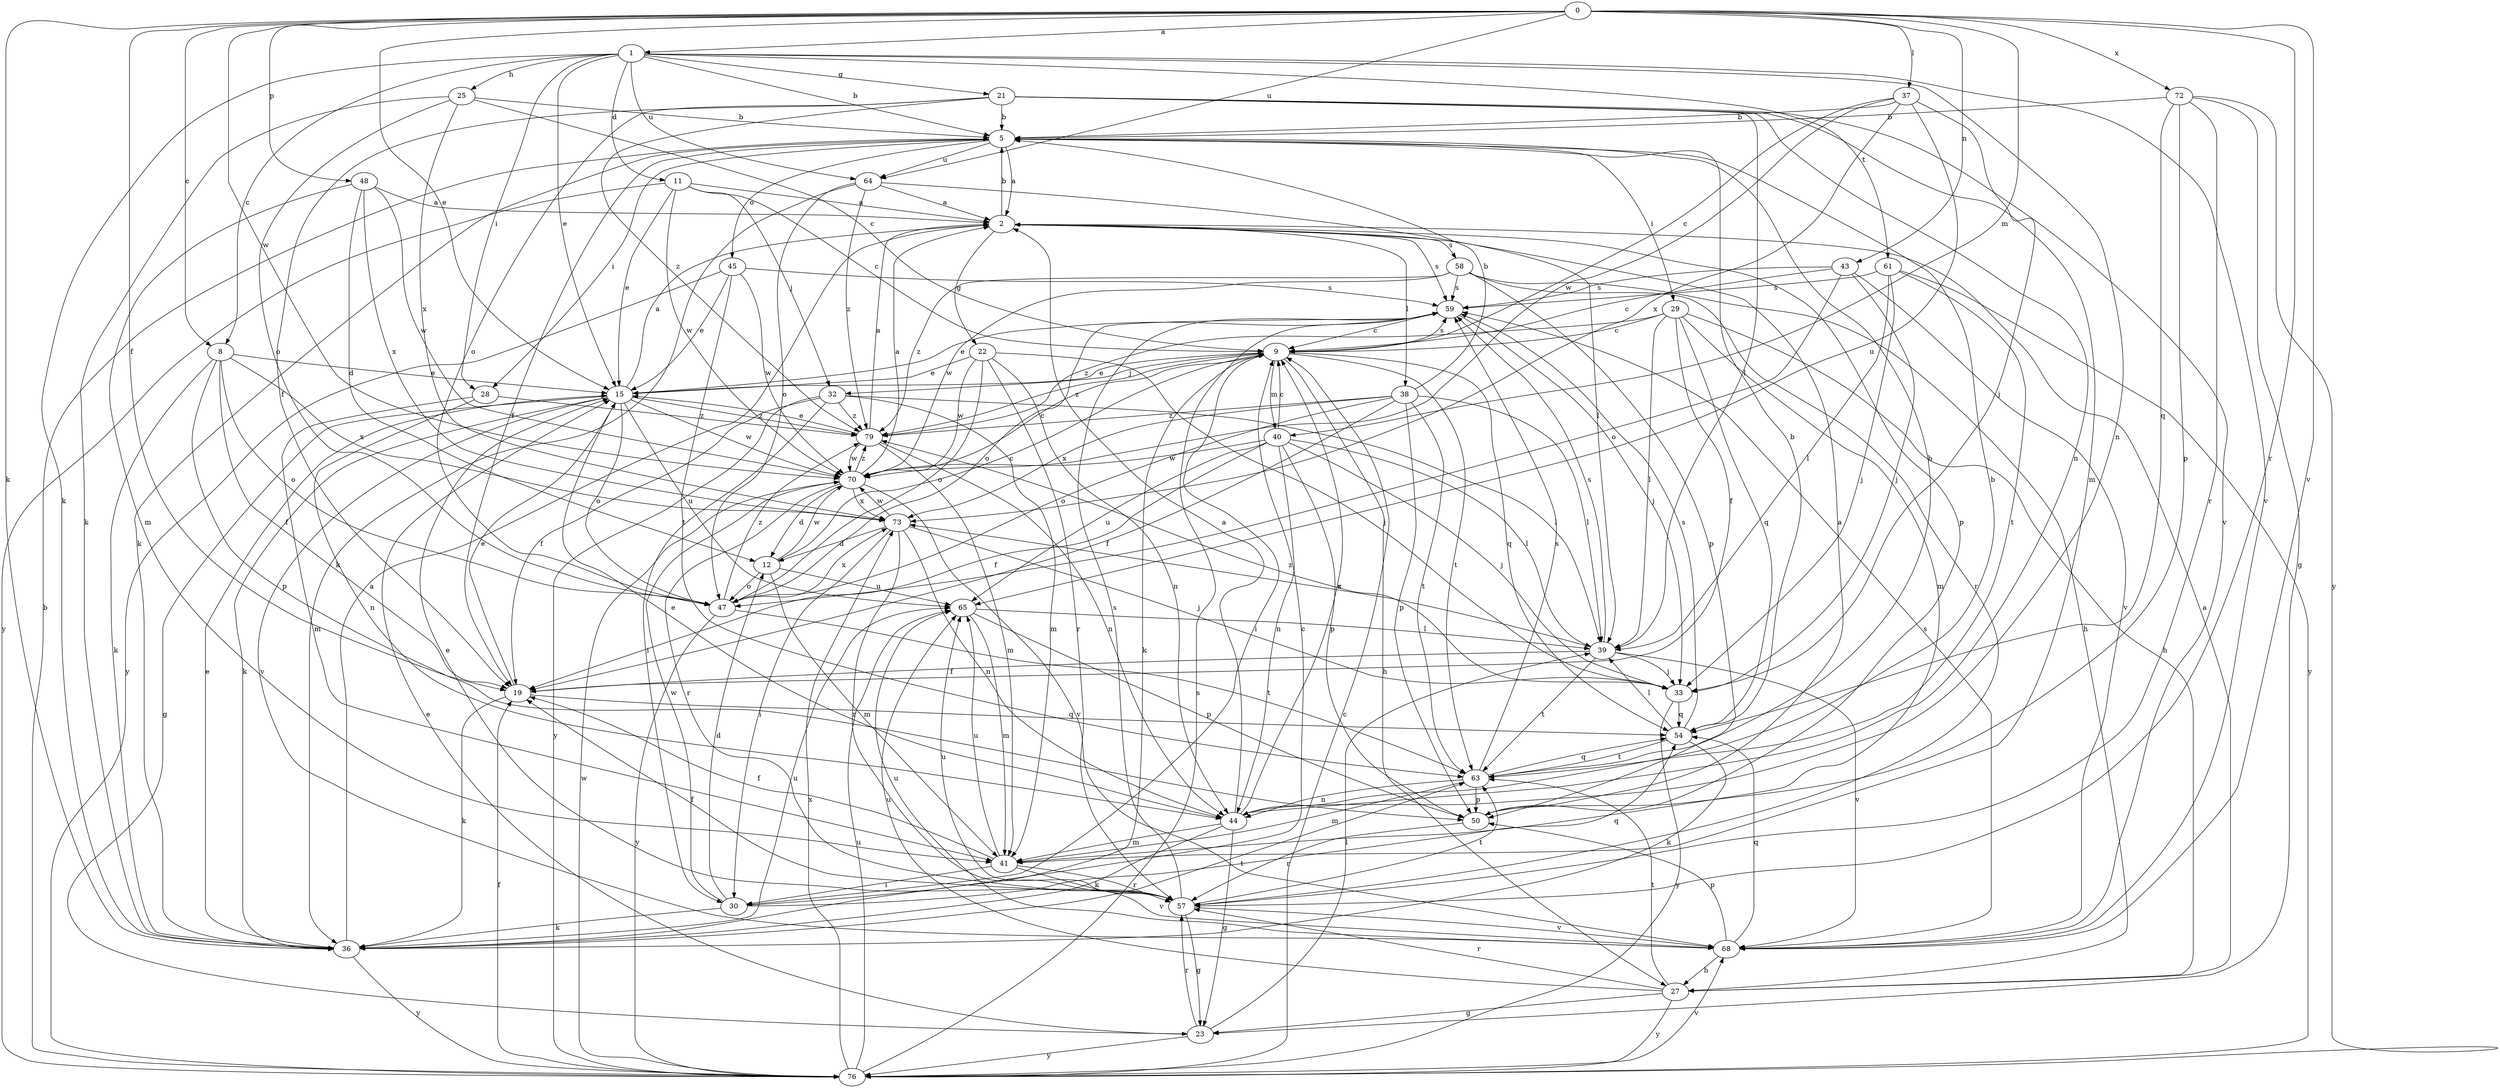 strict digraph  {
0;
1;
2;
5;
8;
9;
11;
12;
15;
19;
21;
22;
23;
25;
27;
28;
29;
30;
32;
33;
36;
37;
38;
39;
40;
41;
43;
44;
45;
47;
48;
50;
54;
57;
58;
59;
61;
63;
64;
65;
68;
70;
72;
73;
76;
79;
0 -> 1  [label=a];
0 -> 8  [label=c];
0 -> 15  [label=e];
0 -> 19  [label=f];
0 -> 36  [label=k];
0 -> 37  [label=l];
0 -> 40  [label=m];
0 -> 43  [label=n];
0 -> 48  [label=p];
0 -> 57  [label=r];
0 -> 64  [label=u];
0 -> 68  [label=v];
0 -> 70  [label=w];
0 -> 72  [label=x];
1 -> 5  [label=b];
1 -> 8  [label=c];
1 -> 11  [label=d];
1 -> 15  [label=e];
1 -> 21  [label=g];
1 -> 25  [label=h];
1 -> 28  [label=i];
1 -> 36  [label=k];
1 -> 44  [label=n];
1 -> 61  [label=t];
1 -> 64  [label=u];
1 -> 68  [label=v];
2 -> 5  [label=b];
2 -> 22  [label=g];
2 -> 38  [label=l];
2 -> 50  [label=p];
2 -> 58  [label=s];
2 -> 59  [label=s];
5 -> 2  [label=a];
5 -> 19  [label=f];
5 -> 28  [label=i];
5 -> 29  [label=i];
5 -> 36  [label=k];
5 -> 45  [label=o];
5 -> 64  [label=u];
8 -> 15  [label=e];
8 -> 19  [label=f];
8 -> 36  [label=k];
8 -> 47  [label=o];
8 -> 50  [label=p];
8 -> 73  [label=x];
9 -> 15  [label=e];
9 -> 27  [label=h];
9 -> 30  [label=i];
9 -> 32  [label=j];
9 -> 36  [label=k];
9 -> 40  [label=m];
9 -> 54  [label=q];
9 -> 59  [label=s];
9 -> 63  [label=t];
9 -> 79  [label=z];
11 -> 2  [label=a];
11 -> 9  [label=c];
11 -> 15  [label=e];
11 -> 32  [label=j];
11 -> 70  [label=w];
11 -> 76  [label=y];
12 -> 9  [label=c];
12 -> 41  [label=m];
12 -> 47  [label=o];
12 -> 65  [label=u];
12 -> 70  [label=w];
15 -> 2  [label=a];
15 -> 23  [label=g];
15 -> 36  [label=k];
15 -> 47  [label=o];
15 -> 65  [label=u];
15 -> 68  [label=v];
15 -> 70  [label=w];
15 -> 79  [label=z];
19 -> 15  [label=e];
19 -> 36  [label=k];
19 -> 54  [label=q];
21 -> 5  [label=b];
21 -> 19  [label=f];
21 -> 39  [label=l];
21 -> 41  [label=m];
21 -> 44  [label=n];
21 -> 47  [label=o];
21 -> 68  [label=v];
21 -> 79  [label=z];
22 -> 15  [label=e];
22 -> 33  [label=j];
22 -> 44  [label=n];
22 -> 47  [label=o];
22 -> 57  [label=r];
22 -> 70  [label=w];
23 -> 15  [label=e];
23 -> 39  [label=l];
23 -> 57  [label=r];
23 -> 76  [label=y];
25 -> 5  [label=b];
25 -> 9  [label=c];
25 -> 36  [label=k];
25 -> 47  [label=o];
25 -> 73  [label=x];
27 -> 2  [label=a];
27 -> 23  [label=g];
27 -> 57  [label=r];
27 -> 63  [label=t];
27 -> 65  [label=u];
27 -> 76  [label=y];
28 -> 41  [label=m];
28 -> 44  [label=n];
28 -> 79  [label=z];
29 -> 9  [label=c];
29 -> 19  [label=f];
29 -> 27  [label=h];
29 -> 39  [label=l];
29 -> 41  [label=m];
29 -> 54  [label=q];
29 -> 79  [label=z];
30 -> 9  [label=c];
30 -> 12  [label=d];
30 -> 36  [label=k];
30 -> 54  [label=q];
30 -> 70  [label=w];
32 -> 19  [label=f];
32 -> 30  [label=i];
32 -> 39  [label=l];
32 -> 41  [label=m];
32 -> 76  [label=y];
32 -> 79  [label=z];
33 -> 54  [label=q];
33 -> 76  [label=y];
33 -> 79  [label=z];
36 -> 2  [label=a];
36 -> 15  [label=e];
36 -> 63  [label=t];
36 -> 65  [label=u];
36 -> 76  [label=y];
37 -> 5  [label=b];
37 -> 9  [label=c];
37 -> 33  [label=j];
37 -> 65  [label=u];
37 -> 70  [label=w];
37 -> 73  [label=x];
38 -> 5  [label=b];
38 -> 19  [label=f];
38 -> 39  [label=l];
38 -> 47  [label=o];
38 -> 50  [label=p];
38 -> 63  [label=t];
38 -> 73  [label=x];
38 -> 79  [label=z];
39 -> 19  [label=f];
39 -> 33  [label=j];
39 -> 59  [label=s];
39 -> 63  [label=t];
39 -> 68  [label=v];
39 -> 73  [label=x];
40 -> 9  [label=c];
40 -> 19  [label=f];
40 -> 33  [label=j];
40 -> 39  [label=l];
40 -> 44  [label=n];
40 -> 50  [label=p];
40 -> 65  [label=u];
40 -> 70  [label=w];
41 -> 19  [label=f];
41 -> 30  [label=i];
41 -> 57  [label=r];
41 -> 65  [label=u];
41 -> 68  [label=v];
43 -> 9  [label=c];
43 -> 33  [label=j];
43 -> 47  [label=o];
43 -> 59  [label=s];
43 -> 68  [label=v];
44 -> 2  [label=a];
44 -> 5  [label=b];
44 -> 9  [label=c];
44 -> 15  [label=e];
44 -> 23  [label=g];
44 -> 36  [label=k];
44 -> 41  [label=m];
45 -> 15  [label=e];
45 -> 59  [label=s];
45 -> 63  [label=t];
45 -> 70  [label=w];
45 -> 76  [label=y];
47 -> 63  [label=t];
47 -> 73  [label=x];
47 -> 76  [label=y];
47 -> 79  [label=z];
48 -> 2  [label=a];
48 -> 12  [label=d];
48 -> 41  [label=m];
48 -> 70  [label=w];
48 -> 73  [label=x];
50 -> 2  [label=a];
50 -> 57  [label=r];
54 -> 5  [label=b];
54 -> 36  [label=k];
54 -> 39  [label=l];
54 -> 59  [label=s];
54 -> 63  [label=t];
57 -> 15  [label=e];
57 -> 19  [label=f];
57 -> 23  [label=g];
57 -> 59  [label=s];
57 -> 63  [label=t];
57 -> 65  [label=u];
57 -> 68  [label=v];
58 -> 27  [label=h];
58 -> 50  [label=p];
58 -> 57  [label=r];
58 -> 59  [label=s];
58 -> 70  [label=w];
58 -> 79  [label=z];
59 -> 9  [label=c];
59 -> 15  [label=e];
59 -> 33  [label=j];
59 -> 47  [label=o];
61 -> 33  [label=j];
61 -> 39  [label=l];
61 -> 59  [label=s];
61 -> 63  [label=t];
61 -> 76  [label=y];
63 -> 5  [label=b];
63 -> 41  [label=m];
63 -> 44  [label=n];
63 -> 50  [label=p];
63 -> 54  [label=q];
63 -> 59  [label=s];
64 -> 2  [label=a];
64 -> 36  [label=k];
64 -> 39  [label=l];
64 -> 47  [label=o];
64 -> 79  [label=z];
65 -> 39  [label=l];
65 -> 41  [label=m];
65 -> 50  [label=p];
68 -> 27  [label=h];
68 -> 50  [label=p];
68 -> 54  [label=q];
68 -> 59  [label=s];
68 -> 65  [label=u];
70 -> 2  [label=a];
70 -> 9  [label=c];
70 -> 12  [label=d];
70 -> 57  [label=r];
70 -> 68  [label=v];
70 -> 73  [label=x];
70 -> 79  [label=z];
72 -> 5  [label=b];
72 -> 23  [label=g];
72 -> 50  [label=p];
72 -> 54  [label=q];
72 -> 57  [label=r];
72 -> 76  [label=y];
73 -> 12  [label=d];
73 -> 30  [label=i];
73 -> 33  [label=j];
73 -> 44  [label=n];
73 -> 57  [label=r];
73 -> 70  [label=w];
76 -> 5  [label=b];
76 -> 9  [label=c];
76 -> 19  [label=f];
76 -> 59  [label=s];
76 -> 65  [label=u];
76 -> 68  [label=v];
76 -> 70  [label=w];
76 -> 73  [label=x];
79 -> 2  [label=a];
79 -> 15  [label=e];
79 -> 41  [label=m];
79 -> 44  [label=n];
79 -> 70  [label=w];
}
